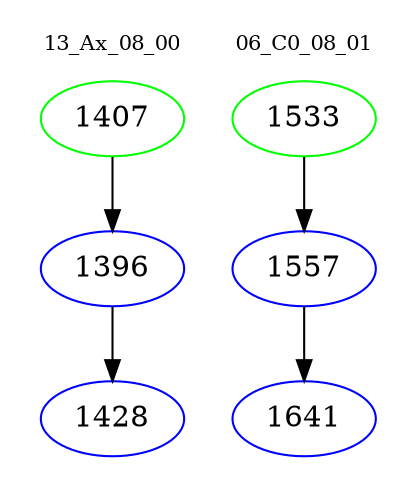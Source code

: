digraph{
subgraph cluster_0 {
color = white
label = "13_Ax_08_00";
fontsize=10;
T0_1407 [label="1407", color="green"]
T0_1407 -> T0_1396 [color="black"]
T0_1396 [label="1396", color="blue"]
T0_1396 -> T0_1428 [color="black"]
T0_1428 [label="1428", color="blue"]
}
subgraph cluster_1 {
color = white
label = "06_C0_08_01";
fontsize=10;
T1_1533 [label="1533", color="green"]
T1_1533 -> T1_1557 [color="black"]
T1_1557 [label="1557", color="blue"]
T1_1557 -> T1_1641 [color="black"]
T1_1641 [label="1641", color="blue"]
}
}
